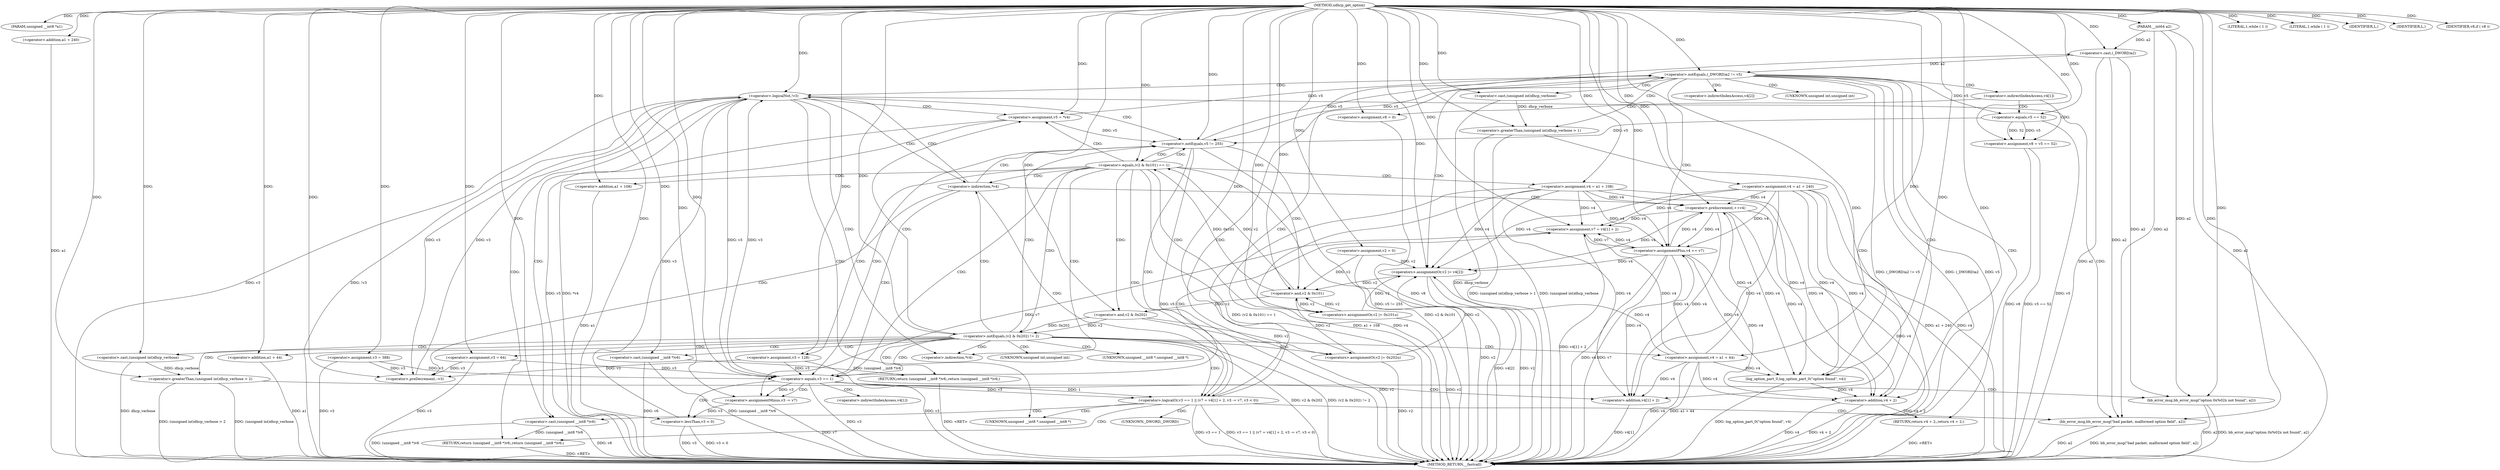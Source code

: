 digraph udhcp_get_option {  
"1000108" [label = "(METHOD,udhcp_get_option)" ]
"1000284" [label = "(METHOD_RETURN,__fastcall)" ]
"1000109" [label = "(PARAM,unsigned __int8 *a1)" ]
"1000110" [label = "(PARAM,__int64 a2)" ]
"1000119" [label = "(<operator>.assignment,v2 = 0)" ]
"1000122" [label = "(<operator>.assignment,v3 = 388)" ]
"1000125" [label = "(<operator>.assignment,v4 = a1 + 240)" ]
"1000127" [label = "(<operator>.addition,a1 + 240)" ]
"1000131" [label = "(LITERAL,1,while ( 1 ))" ]
"1000134" [label = "(LITERAL,1,while ( 1 ))" ]
"1000136" [label = "(<operator>.assignment,v5 = *v4)" ]
"1000144" [label = "(<operator>.preDecrement,--v3)" ]
"1000146" [label = "(<operator>.preIncrement,++v4)" ]
"1000150" [label = "(<operator>.logicalNot,!v3)" ]
"1000154" [label = "(<operator>.notEquals,v5 != 255)" ]
"1000159" [label = "(<operator>.equals,(v2 & 0x101) == 1)" ]
"1000160" [label = "(<operator>.and,v2 & 0x101)" ]
"1000165" [label = "(<operators>.assignmentOr,v2 |= 0x101u)" ]
"1000168" [label = "(<operator>.assignment,v4 = a1 + 108)" ]
"1000170" [label = "(<operator>.addition,a1 + 108)" ]
"1000173" [label = "(<operator>.assignment,v3 = 128)" ]
"1000179" [label = "(<operator>.notEquals,(v2 & 0x202) != 2)" ]
"1000180" [label = "(<operator>.and,v2 & 0x202)" ]
"1000185" [label = "(IDENTIFIER,L,)" ]
"1000187" [label = "(<operator>.greaterThan,(unsigned int)dhcp_verbose > 2)" ]
"1000188" [label = "(<operator>.cast,(unsigned int)dhcp_verbose)" ]
"1000192" [label = "(bb_error_msg,bb_error_msg(\"option 0x%02x not found\", a2))" ]
"1000195" [label = "(RETURN,return (unsigned __int8 *)v6;,return (unsigned __int8 *)v6;)" ]
"1000196" [label = "(<operator>.cast,(unsigned __int8 *)v6)" ]
"1000199" [label = "(<operators>.assignmentOr,v2 |= 0x202u)" ]
"1000202" [label = "(<operator>.assignment,v4 = a1 + 44)" ]
"1000204" [label = "(<operator>.addition,a1 + 44)" ]
"1000207" [label = "(<operator>.assignment,v3 = 64)" ]
"1000211" [label = "(<operator>.logicalOr,v3 == 1 || (v7 = v4[1] + 2, v3 -= v7, v3 < 0))" ]
"1000212" [label = "(<operator>.equals,v3 == 1)" ]
"1000216" [label = "(<operator>.assignment,v7 = v4[1] + 2)" ]
"1000218" [label = "(<operator>.addition,v4[1] + 2)" ]
"1000224" [label = "(<operator>.assignmentMinus,v3 -= v7)" ]
"1000227" [label = "(<operator>.lessThan,v3 < 0)" ]
"1000232" [label = "(IDENTIFIER,L,)" ]
"1000233" [label = "(bb_error_msg,bb_error_msg(\"bad packet, malformed option field\", a2))" ]
"1000236" [label = "(RETURN,return (unsigned __int8 *)v6;,return (unsigned __int8 *)v6;)" ]
"1000237" [label = "(<operator>.cast,(unsigned __int8 *)v6)" ]
"1000241" [label = "(<operator>.notEquals,(_DWORD)a2 != v5)" ]
"1000242" [label = "(<operator>.cast,(_DWORD)a2)" ]
"1000251" [label = "(<operator>.assignment,v8 = v5 == 52)" ]
"1000253" [label = "(<operator>.equals,v5 == 52)" ]
"1000257" [label = "(<operator>.assignment,v8 = 0)" ]
"1000261" [label = "(IDENTIFIER,v8,if ( v8 ))" ]
"1000262" [label = "(<operators>.assignmentOr,v2 |= v4[2])" ]
"1000267" [label = "(<operator>.assignmentPlus,v4 += v7)" ]
"1000272" [label = "(<operator>.greaterThan,(unsigned int)dhcp_verbose > 1)" ]
"1000273" [label = "(<operator>.cast,(unsigned int)dhcp_verbose)" ]
"1000277" [label = "(log_option_part_0,log_option_part_0(\"option found\", v4))" ]
"1000280" [label = "(RETURN,return v4 + 2;,return v4 + 2;)" ]
"1000281" [label = "(<operator>.addition,v4 + 2)" ]
"1000138" [label = "(<operator>.indirection,*v4)" ]
"1000141" [label = "(<operator>.indirection,*v4)" ]
"1000189" [label = "(UNKNOWN,unsigned int,unsigned int)" ]
"1000197" [label = "(UNKNOWN,unsigned __int8 *,unsigned __int8 *)" ]
"1000219" [label = "(<operator>.indirectIndexAccess,v4[1])" ]
"1000238" [label = "(UNKNOWN,unsigned __int8 *,unsigned __int8 *)" ]
"1000243" [label = "(UNKNOWN,_DWORD,_DWORD)" ]
"1000248" [label = "(<operator>.indirectIndexAccess,v4[1])" ]
"1000264" [label = "(<operator>.indirectIndexAccess,v4[2])" ]
"1000274" [label = "(UNKNOWN,unsigned int,unsigned int)" ]
  "1000195" -> "1000284"  [ label = "DDG: <RET>"] 
  "1000280" -> "1000284"  [ label = "DDG: <RET>"] 
  "1000211" -> "1000284"  [ label = "DDG: v3 == 1 || (v7 = v4[1] + 2, v3 -= v7, v3 < 0)"] 
  "1000136" -> "1000284"  [ label = "DDG: *v4"] 
  "1000273" -> "1000284"  [ label = "DDG: dhcp_verbose"] 
  "1000196" -> "1000284"  [ label = "DDG: v6"] 
  "1000262" -> "1000284"  [ label = "DDG: v4[2]"] 
  "1000211" -> "1000284"  [ label = "DDG: v3 == 1"] 
  "1000180" -> "1000284"  [ label = "DDG: v2"] 
  "1000216" -> "1000284"  [ label = "DDG: v4[1] + 2"] 
  "1000192" -> "1000284"  [ label = "DDG: a2"] 
  "1000204" -> "1000284"  [ label = "DDG: a1"] 
  "1000199" -> "1000284"  [ label = "DDG: v2"] 
  "1000127" -> "1000284"  [ label = "DDG: a1"] 
  "1000125" -> "1000284"  [ label = "DDG: a1 + 240"] 
  "1000202" -> "1000284"  [ label = "DDG: v4"] 
  "1000119" -> "1000284"  [ label = "DDG: v2"] 
  "1000237" -> "1000284"  [ label = "DDG: v6"] 
  "1000165" -> "1000284"  [ label = "DDG: v2"] 
  "1000242" -> "1000284"  [ label = "DDG: a2"] 
  "1000173" -> "1000284"  [ label = "DDG: v3"] 
  "1000267" -> "1000284"  [ label = "DDG: v7"] 
  "1000233" -> "1000284"  [ label = "DDG: bb_error_msg(\"bad packet, malformed option field\", a2)"] 
  "1000257" -> "1000284"  [ label = "DDG: v8"] 
  "1000212" -> "1000284"  [ label = "DDG: v3"] 
  "1000136" -> "1000284"  [ label = "DDG: v5"] 
  "1000272" -> "1000284"  [ label = "DDG: (unsigned int)dhcp_verbose > 1"] 
  "1000227" -> "1000284"  [ label = "DDG: v3 < 0"] 
  "1000224" -> "1000284"  [ label = "DDG: v7"] 
  "1000241" -> "1000284"  [ label = "DDG: (_DWORD)a2 != v5"] 
  "1000110" -> "1000284"  [ label = "DDG: a2"] 
  "1000267" -> "1000284"  [ label = "DDG: v4"] 
  "1000150" -> "1000284"  [ label = "DDG: !v3"] 
  "1000179" -> "1000284"  [ label = "DDG: v2 & 0x202"] 
  "1000146" -> "1000284"  [ label = "DDG: v4"] 
  "1000202" -> "1000284"  [ label = "DDG: a1 + 44"] 
  "1000251" -> "1000284"  [ label = "DDG: v5 == 52"] 
  "1000154" -> "1000284"  [ label = "DDG: v5"] 
  "1000281" -> "1000284"  [ label = "DDG: v4"] 
  "1000188" -> "1000284"  [ label = "DDG: dhcp_verbose"] 
  "1000237" -> "1000284"  [ label = "DDG: (unsigned __int8 *)v6"] 
  "1000277" -> "1000284"  [ label = "DDG: log_option_part_0(\"option found\", v4)"] 
  "1000262" -> "1000284"  [ label = "DDG: v2"] 
  "1000159" -> "1000284"  [ label = "DDG: (v2 & 0x101) == 1"] 
  "1000251" -> "1000284"  [ label = "DDG: v8"] 
  "1000168" -> "1000284"  [ label = "DDG: a1 + 108"] 
  "1000187" -> "1000284"  [ label = "DDG: (unsigned int)dhcp_verbose"] 
  "1000207" -> "1000284"  [ label = "DDG: v3"] 
  "1000170" -> "1000284"  [ label = "DDG: a1"] 
  "1000281" -> "1000284"  [ label = "DDG: v4 + 2"] 
  "1000125" -> "1000284"  [ label = "DDG: v4"] 
  "1000192" -> "1000284"  [ label = "DDG: bb_error_msg(\"option 0x%02x not found\", a2)"] 
  "1000187" -> "1000284"  [ label = "DDG: (unsigned int)dhcp_verbose > 2"] 
  "1000227" -> "1000284"  [ label = "DDG: v3"] 
  "1000272" -> "1000284"  [ label = "DDG: (unsigned int)dhcp_verbose"] 
  "1000241" -> "1000284"  [ label = "DDG: (_DWORD)a2"] 
  "1000179" -> "1000284"  [ label = "DDG: (v2 & 0x202) != 2"] 
  "1000196" -> "1000284"  [ label = "DDG: (unsigned __int8 *)v6"] 
  "1000168" -> "1000284"  [ label = "DDG: v4"] 
  "1000159" -> "1000284"  [ label = "DDG: v2 & 0x101"] 
  "1000253" -> "1000284"  [ label = "DDG: v5"] 
  "1000154" -> "1000284"  [ label = "DDG: v5 != 255"] 
  "1000241" -> "1000284"  [ label = "DDG: v5"] 
  "1000122" -> "1000284"  [ label = "DDG: v3"] 
  "1000233" -> "1000284"  [ label = "DDG: a2"] 
  "1000218" -> "1000284"  [ label = "DDG: v4[1]"] 
  "1000150" -> "1000284"  [ label = "DDG: v3"] 
  "1000236" -> "1000284"  [ label = "DDG: <RET>"] 
  "1000108" -> "1000109"  [ label = "DDG: "] 
  "1000108" -> "1000110"  [ label = "DDG: "] 
  "1000108" -> "1000119"  [ label = "DDG: "] 
  "1000108" -> "1000122"  [ label = "DDG: "] 
  "1000108" -> "1000125"  [ label = "DDG: "] 
  "1000108" -> "1000127"  [ label = "DDG: "] 
  "1000108" -> "1000131"  [ label = "DDG: "] 
  "1000108" -> "1000134"  [ label = "DDG: "] 
  "1000108" -> "1000136"  [ label = "DDG: "] 
  "1000173" -> "1000144"  [ label = "DDG: v3"] 
  "1000207" -> "1000144"  [ label = "DDG: v3"] 
  "1000122" -> "1000144"  [ label = "DDG: v3"] 
  "1000150" -> "1000144"  [ label = "DDG: v3"] 
  "1000108" -> "1000144"  [ label = "DDG: "] 
  "1000202" -> "1000146"  [ label = "DDG: v4"] 
  "1000267" -> "1000146"  [ label = "DDG: v4"] 
  "1000125" -> "1000146"  [ label = "DDG: v4"] 
  "1000168" -> "1000146"  [ label = "DDG: v4"] 
  "1000108" -> "1000146"  [ label = "DDG: "] 
  "1000212" -> "1000150"  [ label = "DDG: v3"] 
  "1000227" -> "1000150"  [ label = "DDG: v3"] 
  "1000144" -> "1000150"  [ label = "DDG: v3"] 
  "1000108" -> "1000150"  [ label = "DDG: "] 
  "1000136" -> "1000154"  [ label = "DDG: v5"] 
  "1000253" -> "1000154"  [ label = "DDG: v5"] 
  "1000241" -> "1000154"  [ label = "DDG: v5"] 
  "1000108" -> "1000154"  [ label = "DDG: "] 
  "1000160" -> "1000159"  [ label = "DDG: v2"] 
  "1000160" -> "1000159"  [ label = "DDG: 0x101"] 
  "1000199" -> "1000160"  [ label = "DDG: v2"] 
  "1000119" -> "1000160"  [ label = "DDG: v2"] 
  "1000165" -> "1000160"  [ label = "DDG: v2"] 
  "1000262" -> "1000160"  [ label = "DDG: v2"] 
  "1000108" -> "1000160"  [ label = "DDG: "] 
  "1000108" -> "1000159"  [ label = "DDG: "] 
  "1000108" -> "1000165"  [ label = "DDG: "] 
  "1000160" -> "1000165"  [ label = "DDG: v2"] 
  "1000108" -> "1000168"  [ label = "DDG: "] 
  "1000108" -> "1000170"  [ label = "DDG: "] 
  "1000108" -> "1000173"  [ label = "DDG: "] 
  "1000180" -> "1000179"  [ label = "DDG: v2"] 
  "1000180" -> "1000179"  [ label = "DDG: 0x202"] 
  "1000160" -> "1000180"  [ label = "DDG: v2"] 
  "1000108" -> "1000180"  [ label = "DDG: "] 
  "1000108" -> "1000179"  [ label = "DDG: "] 
  "1000108" -> "1000185"  [ label = "DDG: "] 
  "1000188" -> "1000187"  [ label = "DDG: dhcp_verbose"] 
  "1000108" -> "1000188"  [ label = "DDG: "] 
  "1000108" -> "1000187"  [ label = "DDG: "] 
  "1000108" -> "1000192"  [ label = "DDG: "] 
  "1000242" -> "1000192"  [ label = "DDG: a2"] 
  "1000110" -> "1000192"  [ label = "DDG: a2"] 
  "1000196" -> "1000195"  [ label = "DDG: (unsigned __int8 *)v6"] 
  "1000108" -> "1000196"  [ label = "DDG: "] 
  "1000108" -> "1000199"  [ label = "DDG: "] 
  "1000180" -> "1000199"  [ label = "DDG: v2"] 
  "1000108" -> "1000202"  [ label = "DDG: "] 
  "1000108" -> "1000204"  [ label = "DDG: "] 
  "1000108" -> "1000207"  [ label = "DDG: "] 
  "1000212" -> "1000211"  [ label = "DDG: v3"] 
  "1000212" -> "1000211"  [ label = "DDG: 1"] 
  "1000173" -> "1000212"  [ label = "DDG: v3"] 
  "1000207" -> "1000212"  [ label = "DDG: v3"] 
  "1000122" -> "1000212"  [ label = "DDG: v3"] 
  "1000150" -> "1000212"  [ label = "DDG: v3"] 
  "1000108" -> "1000212"  [ label = "DDG: "] 
  "1000202" -> "1000216"  [ label = "DDG: v4"] 
  "1000267" -> "1000216"  [ label = "DDG: v4"] 
  "1000146" -> "1000216"  [ label = "DDG: v4"] 
  "1000125" -> "1000216"  [ label = "DDG: v4"] 
  "1000168" -> "1000216"  [ label = "DDG: v4"] 
  "1000108" -> "1000216"  [ label = "DDG: "] 
  "1000202" -> "1000218"  [ label = "DDG: v4"] 
  "1000267" -> "1000218"  [ label = "DDG: v4"] 
  "1000146" -> "1000218"  [ label = "DDG: v4"] 
  "1000125" -> "1000218"  [ label = "DDG: v4"] 
  "1000168" -> "1000218"  [ label = "DDG: v4"] 
  "1000108" -> "1000218"  [ label = "DDG: "] 
  "1000216" -> "1000224"  [ label = "DDG: v7"] 
  "1000108" -> "1000224"  [ label = "DDG: "] 
  "1000212" -> "1000224"  [ label = "DDG: v3"] 
  "1000224" -> "1000227"  [ label = "DDG: v3"] 
  "1000108" -> "1000227"  [ label = "DDG: "] 
  "1000108" -> "1000232"  [ label = "DDG: "] 
  "1000108" -> "1000233"  [ label = "DDG: "] 
  "1000242" -> "1000233"  [ label = "DDG: a2"] 
  "1000110" -> "1000233"  [ label = "DDG: a2"] 
  "1000237" -> "1000236"  [ label = "DDG: (unsigned __int8 *)v6"] 
  "1000108" -> "1000237"  [ label = "DDG: "] 
  "1000242" -> "1000241"  [ label = "DDG: a2"] 
  "1000110" -> "1000242"  [ label = "DDG: a2"] 
  "1000108" -> "1000242"  [ label = "DDG: "] 
  "1000136" -> "1000241"  [ label = "DDG: v5"] 
  "1000154" -> "1000241"  [ label = "DDG: v5"] 
  "1000108" -> "1000241"  [ label = "DDG: "] 
  "1000253" -> "1000251"  [ label = "DDG: v5"] 
  "1000253" -> "1000251"  [ label = "DDG: 52"] 
  "1000108" -> "1000251"  [ label = "DDG: "] 
  "1000241" -> "1000253"  [ label = "DDG: v5"] 
  "1000108" -> "1000253"  [ label = "DDG: "] 
  "1000108" -> "1000257"  [ label = "DDG: "] 
  "1000108" -> "1000261"  [ label = "DDG: "] 
  "1000202" -> "1000262"  [ label = "DDG: v4"] 
  "1000267" -> "1000262"  [ label = "DDG: v4"] 
  "1000146" -> "1000262"  [ label = "DDG: v4"] 
  "1000125" -> "1000262"  [ label = "DDG: v4"] 
  "1000168" -> "1000262"  [ label = "DDG: v4"] 
  "1000199" -> "1000262"  [ label = "DDG: v2"] 
  "1000119" -> "1000262"  [ label = "DDG: v2"] 
  "1000165" -> "1000262"  [ label = "DDG: v2"] 
  "1000108" -> "1000262"  [ label = "DDG: "] 
  "1000108" -> "1000267"  [ label = "DDG: "] 
  "1000216" -> "1000267"  [ label = "DDG: v7"] 
  "1000202" -> "1000267"  [ label = "DDG: v4"] 
  "1000146" -> "1000267"  [ label = "DDG: v4"] 
  "1000125" -> "1000267"  [ label = "DDG: v4"] 
  "1000168" -> "1000267"  [ label = "DDG: v4"] 
  "1000273" -> "1000272"  [ label = "DDG: dhcp_verbose"] 
  "1000108" -> "1000273"  [ label = "DDG: "] 
  "1000108" -> "1000272"  [ label = "DDG: "] 
  "1000108" -> "1000277"  [ label = "DDG: "] 
  "1000202" -> "1000277"  [ label = "DDG: v4"] 
  "1000267" -> "1000277"  [ label = "DDG: v4"] 
  "1000146" -> "1000277"  [ label = "DDG: v4"] 
  "1000125" -> "1000277"  [ label = "DDG: v4"] 
  "1000168" -> "1000277"  [ label = "DDG: v4"] 
  "1000281" -> "1000280"  [ label = "DDG: v4 + 2"] 
  "1000202" -> "1000281"  [ label = "DDG: v4"] 
  "1000267" -> "1000281"  [ label = "DDG: v4"] 
  "1000146" -> "1000281"  [ label = "DDG: v4"] 
  "1000277" -> "1000281"  [ label = "DDG: v4"] 
  "1000125" -> "1000281"  [ label = "DDG: v4"] 
  "1000168" -> "1000281"  [ label = "DDG: v4"] 
  "1000108" -> "1000281"  [ label = "DDG: "] 
  "1000141" -> "1000144"  [ label = "CDG: "] 
  "1000141" -> "1000150"  [ label = "CDG: "] 
  "1000141" -> "1000146"  [ label = "CDG: "] 
  "1000141" -> "1000212"  [ label = "CDG: "] 
  "1000141" -> "1000211"  [ label = "CDG: "] 
  "1000141" -> "1000154"  [ label = "CDG: "] 
  "1000150" -> "1000238"  [ label = "CDG: "] 
  "1000150" -> "1000237"  [ label = "CDG: "] 
  "1000150" -> "1000236"  [ label = "CDG: "] 
  "1000150" -> "1000233"  [ label = "CDG: "] 
  "1000150" -> "1000141"  [ label = "CDG: "] 
  "1000150" -> "1000138"  [ label = "CDG: "] 
  "1000150" -> "1000136"  [ label = "CDG: "] 
  "1000150" -> "1000154"  [ label = "CDG: "] 
  "1000154" -> "1000212"  [ label = "CDG: "] 
  "1000154" -> "1000211"  [ label = "CDG: "] 
  "1000154" -> "1000160"  [ label = "CDG: "] 
  "1000154" -> "1000159"  [ label = "CDG: "] 
  "1000159" -> "1000173"  [ label = "CDG: "] 
  "1000159" -> "1000170"  [ label = "CDG: "] 
  "1000159" -> "1000168"  [ label = "CDG: "] 
  "1000159" -> "1000165"  [ label = "CDG: "] 
  "1000159" -> "1000180"  [ label = "CDG: "] 
  "1000159" -> "1000179"  [ label = "CDG: "] 
  "1000159" -> "1000212"  [ label = "CDG: "] 
  "1000159" -> "1000211"  [ label = "CDG: "] 
  "1000159" -> "1000141"  [ label = "CDG: "] 
  "1000159" -> "1000138"  [ label = "CDG: "] 
  "1000159" -> "1000136"  [ label = "CDG: "] 
  "1000159" -> "1000154"  [ label = "CDG: "] 
  "1000179" -> "1000189"  [ label = "CDG: "] 
  "1000179" -> "1000188"  [ label = "CDG: "] 
  "1000179" -> "1000187"  [ label = "CDG: "] 
  "1000179" -> "1000207"  [ label = "CDG: "] 
  "1000179" -> "1000204"  [ label = "CDG: "] 
  "1000179" -> "1000202"  [ label = "CDG: "] 
  "1000179" -> "1000199"  [ label = "CDG: "] 
  "1000179" -> "1000197"  [ label = "CDG: "] 
  "1000179" -> "1000196"  [ label = "CDG: "] 
  "1000179" -> "1000195"  [ label = "CDG: "] 
  "1000179" -> "1000212"  [ label = "CDG: "] 
  "1000179" -> "1000211"  [ label = "CDG: "] 
  "1000179" -> "1000141"  [ label = "CDG: "] 
  "1000179" -> "1000138"  [ label = "CDG: "] 
  "1000179" -> "1000136"  [ label = "CDG: "] 
  "1000179" -> "1000154"  [ label = "CDG: "] 
  "1000187" -> "1000192"  [ label = "CDG: "] 
  "1000211" -> "1000238"  [ label = "CDG: "] 
  "1000211" -> "1000237"  [ label = "CDG: "] 
  "1000211" -> "1000236"  [ label = "CDG: "] 
  "1000211" -> "1000233"  [ label = "CDG: "] 
  "1000211" -> "1000243"  [ label = "CDG: "] 
  "1000211" -> "1000242"  [ label = "CDG: "] 
  "1000211" -> "1000241"  [ label = "CDG: "] 
  "1000212" -> "1000224"  [ label = "CDG: "] 
  "1000212" -> "1000219"  [ label = "CDG: "] 
  "1000212" -> "1000218"  [ label = "CDG: "] 
  "1000212" -> "1000216"  [ label = "CDG: "] 
  "1000212" -> "1000227"  [ label = "CDG: "] 
  "1000241" -> "1000248"  [ label = "CDG: "] 
  "1000241" -> "1000272"  [ label = "CDG: "] 
  "1000241" -> "1000267"  [ label = "CDG: "] 
  "1000241" -> "1000281"  [ label = "CDG: "] 
  "1000241" -> "1000280"  [ label = "CDG: "] 
  "1000241" -> "1000274"  [ label = "CDG: "] 
  "1000241" -> "1000273"  [ label = "CDG: "] 
  "1000241" -> "1000150"  [ label = "CDG: "] 
  "1000241" -> "1000264"  [ label = "CDG: "] 
  "1000241" -> "1000262"  [ label = "CDG: "] 
  "1000248" -> "1000253"  [ label = "CDG: "] 
  "1000248" -> "1000251"  [ label = "CDG: "] 
  "1000248" -> "1000257"  [ label = "CDG: "] 
  "1000272" -> "1000277"  [ label = "CDG: "] 
}
